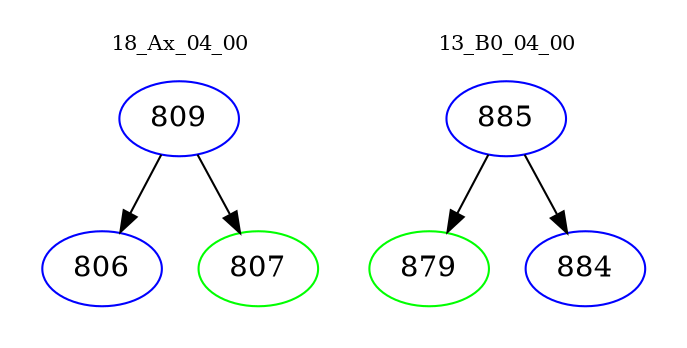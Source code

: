digraph{
subgraph cluster_0 {
color = white
label = "18_Ax_04_00";
fontsize=10;
T0_809 [label="809", color="blue"]
T0_809 -> T0_806 [color="black"]
T0_806 [label="806", color="blue"]
T0_809 -> T0_807 [color="black"]
T0_807 [label="807", color="green"]
}
subgraph cluster_1 {
color = white
label = "13_B0_04_00";
fontsize=10;
T1_885 [label="885", color="blue"]
T1_885 -> T1_879 [color="black"]
T1_879 [label="879", color="green"]
T1_885 -> T1_884 [color="black"]
T1_884 [label="884", color="blue"]
}
}
